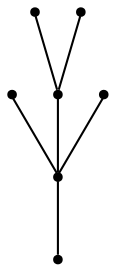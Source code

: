 graph {
  node [shape=point,comment="{\"directed\":false,\"doi\":\"10.1007/11618058_26\",\"figure\":\"5 (1)\"}"]

  v0 [pos="261.9603333938953,402.6680523792363"]
  v1 [pos="320.7932779190891,453.94149399668726"]
  v2 [pos="309.2194245094477,406.7669264259252"]
  v3 [pos="277.5525186228198,311.2987141165874"]
  v4 [pos="240.0904932776163,356.4374637387507"]
  v5 [pos="257.48182458212216,513.8728718314312"]
  v6 [pos="245.69927666242734,284.8204825957076"]

  v4 -- v0 [id="-2",pos="240.0904932776163,356.4374637387507 261.9603333938953,402.6680523792363 261.9603333938953,402.6680523792363 261.9603333938953,402.6680523792363"]
  v6 -- v4 [id="-3",pos="245.69927666242734,284.8204825957076 240.0904932776163,356.4374637387507 240.0904932776163,356.4374637387507 240.0904932776163,356.4374637387507"]
  v5 -- v0 [id="-4",pos="257.48182458212216,513.8728718314312 261.9603333938953,402.6680523792363 261.9603333938953,402.6680523792363 261.9603333938953,402.6680523792363"]
  v0 -- v1 [id="-31",pos="261.9603333938953,402.6680523792363 320.7932779190891,453.94149399668726 320.7932779190891,453.94149399668726 320.7932779190891,453.94149399668726"]
  v3 -- v4 [id="-43",pos="277.5525186228198,311.2987141165874 240.0904932776163,356.4374637387507 240.0904932776163,356.4374637387507 240.0904932776163,356.4374637387507"]
  v2 -- v0 [id="-44",pos="309.2194245094477,406.7669264259252 261.9603333938953,402.6680523792363 261.9603333938953,402.6680523792363 261.9603333938953,402.6680523792363"]
}
